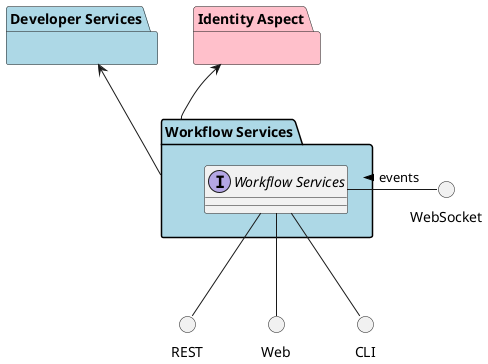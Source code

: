 @startuml


package "Developer Services" #lightblue {

}

package "Identity Aspect" #pink {

}


package "Workflow Services" #lightblue {

    interface "Workflow Services" as i {
    
    
    }
}

circle REST
circle Web
circle CLI
circle WebSocket

i -down- Web
i -down- CLI
i -down- REST
WebSocket -left- i: events >

package "Workflow Services" #lightblue {


}


    "Developer Services" <-- "Workflow Services"

    "Identity Aspect" <-- "Workflow Services"


@enduml
